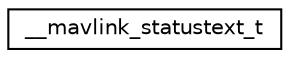 digraph "Graphical Class Hierarchy"
{
 // INTERACTIVE_SVG=YES
  edge [fontname="Helvetica",fontsize="10",labelfontname="Helvetica",labelfontsize="10"];
  node [fontname="Helvetica",fontsize="10",shape=record];
  rankdir="LR";
  Node1 [label="__mavlink_statustext_t",height=0.2,width=0.4,color="black", fillcolor="white", style="filled",URL="$struct____mavlink__statustext__t.html"];
}
